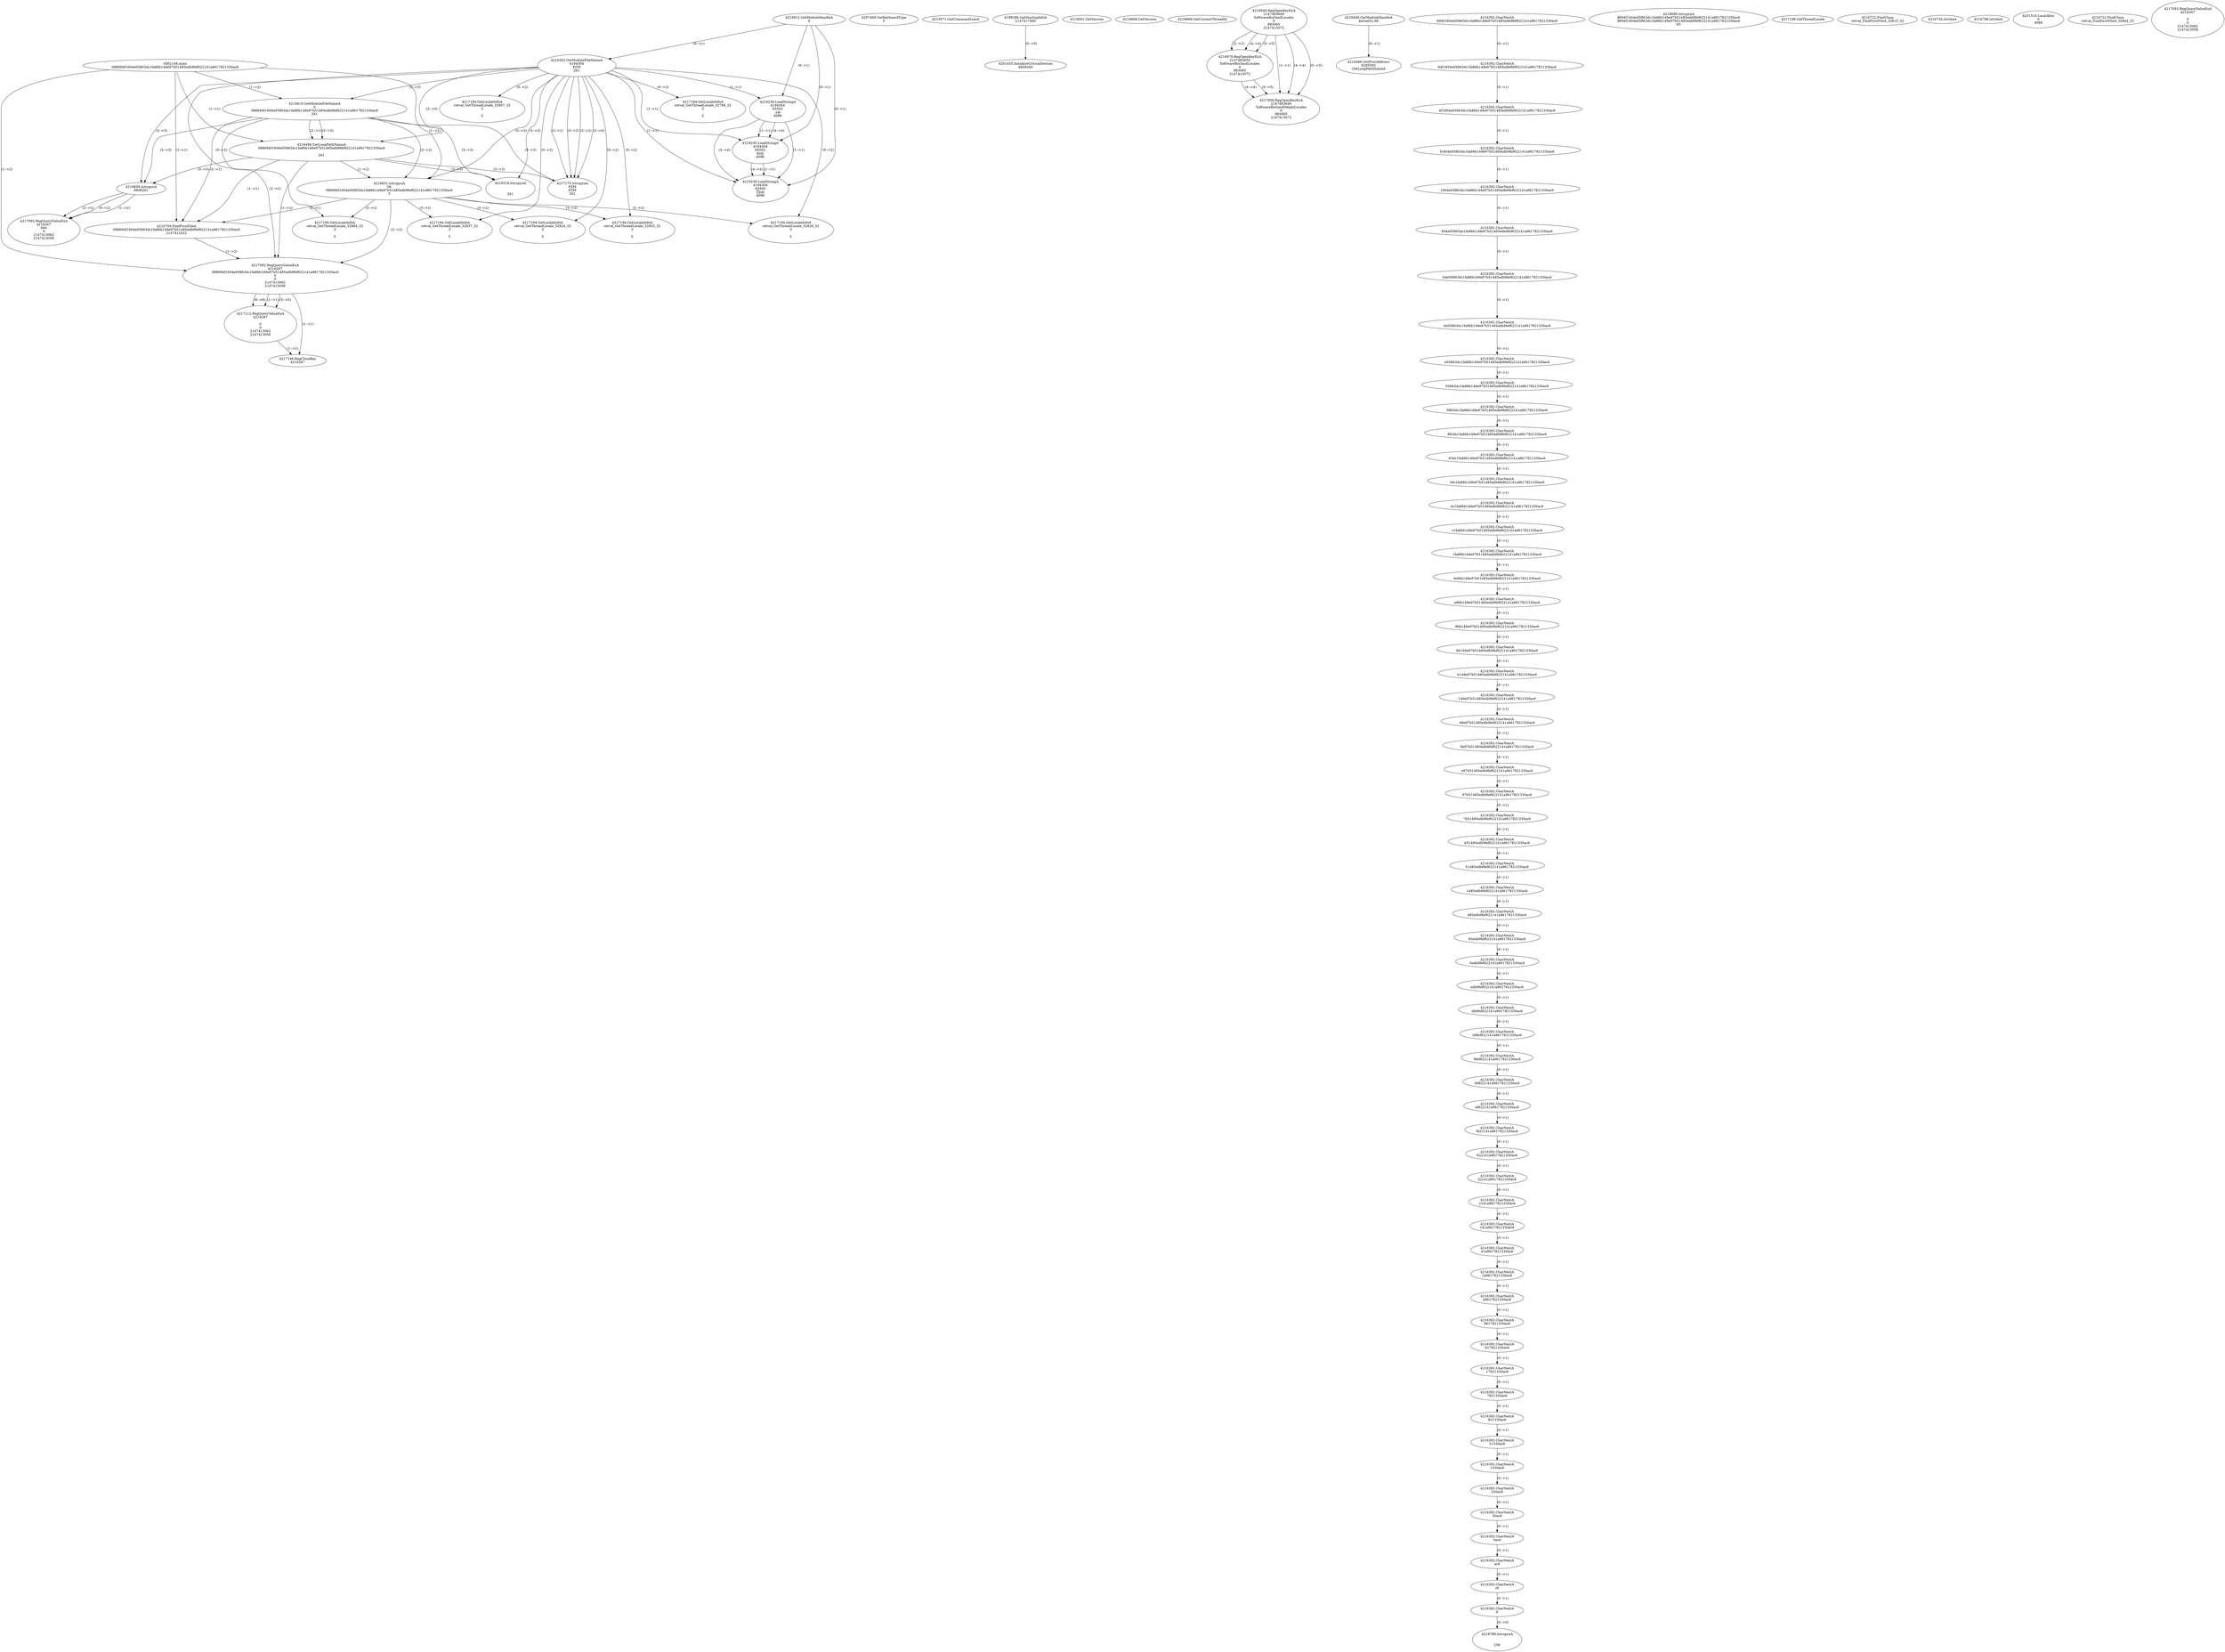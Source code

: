 // Global SCDG with merge call
digraph {
	0 [label="4562148.main
088694f1604e05863dc1fa86b149e97b51485edb9fef622141a9617821330ac6"]
	1 [label="4219912.GetModuleHandleA
0"]
	2 [label="4207469.GetKeyboardType
0"]
	3 [label="4219571.GetCommandLineA
"]
	4 [label="4199286.GetStartupInfoA
2147417460"]
	5 [label="4219591.GetVersion
"]
	6 [label="4219608.GetVersion
"]
	7 [label="4219668.GetCurrentThreadId
"]
	8 [label="4216262.GetModuleFileNameA
4194304
PZM
261"]
	1 -> 8 [label="(0-->1)"]
	9 [label="4216919.GetModuleFileNameA
0
088694f1604e05863dc1fa86b149e97b51485edb9fef622141a9617821330ac6
261"]
	0 -> 9 [label="(1-->2)"]
	8 -> 9 [label="(3-->3)"]
	10 [label="4216949.RegOpenKeyExA
2147483649
Software\Borland\Locales
0
983065
2147413072"]
	11 [label="4216979.RegOpenKeyExA
2147483650
Software\Borland\Locales
0
983065
2147413072"]
	10 -> 11 [label="(2-->2)"]
	10 -> 11 [label="(4-->4)"]
	10 -> 11 [label="(5-->5)"]
	12 [label="4216449.GetModuleHandleA
kernel32.dll"]
	13 [label="4216466.GetProcAddress
6295592
GetLongPathNameA"]
	12 -> 13 [label="(0-->1)"]
	14 [label="4216496.GetLongPathNameA
088694f1604e05863dc1fa86b149e97b51485edb9fef622141a9617821330ac6

261"]
	0 -> 14 [label="(1-->1)"]
	9 -> 14 [label="(2-->1)"]
	8 -> 14 [label="(3-->3)"]
	9 -> 14 [label="(3-->3)"]
	15 [label="4216631.lstrcpynA
08
088694f1604e05863dc1fa86b149e97b51485edb9fef622141a9617821330ac6
3"]
	0 -> 15 [label="(1-->2)"]
	9 -> 15 [label="(2-->2)"]
	14 -> 15 [label="(1-->2)"]
	8 -> 15 [label="(0-->3)"]
	16 [label="4216392.CharNextA
694f1604e05863dc1fa86b149e97b51485edb9fef622141a9617821330ac6"]
	17 [label="4216392.CharNextA
94f1604e05863dc1fa86b149e97b51485edb9fef622141a9617821330ac6"]
	16 -> 17 [label="(0-->1)"]
	18 [label="4216392.CharNextA
4f1604e05863dc1fa86b149e97b51485edb9fef622141a9617821330ac6"]
	17 -> 18 [label="(0-->1)"]
	19 [label="4216392.CharNextA
f1604e05863dc1fa86b149e97b51485edb9fef622141a9617821330ac6"]
	18 -> 19 [label="(0-->1)"]
	20 [label="4216392.CharNextA
1604e05863dc1fa86b149e97b51485edb9fef622141a9617821330ac6"]
	19 -> 20 [label="(0-->1)"]
	21 [label="4216392.CharNextA
604e05863dc1fa86b149e97b51485edb9fef622141a9617821330ac6"]
	20 -> 21 [label="(0-->1)"]
	22 [label="4216392.CharNextA
04e05863dc1fa86b149e97b51485edb9fef622141a9617821330ac6"]
	21 -> 22 [label="(0-->1)"]
	23 [label="4216392.CharNextA
4e05863dc1fa86b149e97b51485edb9fef622141a9617821330ac6"]
	22 -> 23 [label="(0-->1)"]
	24 [label="4216392.CharNextA
e05863dc1fa86b149e97b51485edb9fef622141a9617821330ac6"]
	23 -> 24 [label="(0-->1)"]
	25 [label="4216392.CharNextA
05863dc1fa86b149e97b51485edb9fef622141a9617821330ac6"]
	24 -> 25 [label="(0-->1)"]
	26 [label="4216392.CharNextA
5863dc1fa86b149e97b51485edb9fef622141a9617821330ac6"]
	25 -> 26 [label="(0-->1)"]
	27 [label="4216392.CharNextA
863dc1fa86b149e97b51485edb9fef622141a9617821330ac6"]
	26 -> 27 [label="(0-->1)"]
	28 [label="4216392.CharNextA
63dc1fa86b149e97b51485edb9fef622141a9617821330ac6"]
	27 -> 28 [label="(0-->1)"]
	29 [label="4216392.CharNextA
3dc1fa86b149e97b51485edb9fef622141a9617821330ac6"]
	28 -> 29 [label="(0-->1)"]
	30 [label="4216392.CharNextA
dc1fa86b149e97b51485edb9fef622141a9617821330ac6"]
	29 -> 30 [label="(0-->1)"]
	31 [label="4216392.CharNextA
c1fa86b149e97b51485edb9fef622141a9617821330ac6"]
	30 -> 31 [label="(0-->1)"]
	32 [label="4216392.CharNextA
1fa86b149e97b51485edb9fef622141a9617821330ac6"]
	31 -> 32 [label="(0-->1)"]
	33 [label="4216392.CharNextA
fa86b149e97b51485edb9fef622141a9617821330ac6"]
	32 -> 33 [label="(0-->1)"]
	34 [label="4216392.CharNextA
a86b149e97b51485edb9fef622141a9617821330ac6"]
	33 -> 34 [label="(0-->1)"]
	35 [label="4216392.CharNextA
86b149e97b51485edb9fef622141a9617821330ac6"]
	34 -> 35 [label="(0-->1)"]
	36 [label="4216392.CharNextA
6b149e97b51485edb9fef622141a9617821330ac6"]
	35 -> 36 [label="(0-->1)"]
	37 [label="4216392.CharNextA
b149e97b51485edb9fef622141a9617821330ac6"]
	36 -> 37 [label="(0-->1)"]
	38 [label="4216392.CharNextA
149e97b51485edb9fef622141a9617821330ac6"]
	37 -> 38 [label="(0-->1)"]
	39 [label="4216392.CharNextA
49e97b51485edb9fef622141a9617821330ac6"]
	38 -> 39 [label="(0-->1)"]
	40 [label="4216392.CharNextA
9e97b51485edb9fef622141a9617821330ac6"]
	39 -> 40 [label="(0-->1)"]
	41 [label="4216392.CharNextA
e97b51485edb9fef622141a9617821330ac6"]
	40 -> 41 [label="(0-->1)"]
	42 [label="4216392.CharNextA
97b51485edb9fef622141a9617821330ac6"]
	41 -> 42 [label="(0-->1)"]
	43 [label="4216392.CharNextA
7b51485edb9fef622141a9617821330ac6"]
	42 -> 43 [label="(0-->1)"]
	44 [label="4216392.CharNextA
b51485edb9fef622141a9617821330ac6"]
	43 -> 44 [label="(0-->1)"]
	45 [label="4216392.CharNextA
51485edb9fef622141a9617821330ac6"]
	44 -> 45 [label="(0-->1)"]
	46 [label="4216392.CharNextA
1485edb9fef622141a9617821330ac6"]
	45 -> 46 [label="(0-->1)"]
	47 [label="4216392.CharNextA
485edb9fef622141a9617821330ac6"]
	46 -> 47 [label="(0-->1)"]
	48 [label="4216392.CharNextA
85edb9fef622141a9617821330ac6"]
	47 -> 48 [label="(0-->1)"]
	49 [label="4216392.CharNextA
5edb9fef622141a9617821330ac6"]
	48 -> 49 [label="(0-->1)"]
	50 [label="4216392.CharNextA
edb9fef622141a9617821330ac6"]
	49 -> 50 [label="(0-->1)"]
	51 [label="4216392.CharNextA
db9fef622141a9617821330ac6"]
	50 -> 51 [label="(0-->1)"]
	52 [label="4216392.CharNextA
b9fef622141a9617821330ac6"]
	51 -> 52 [label="(0-->1)"]
	53 [label="4216392.CharNextA
9fef622141a9617821330ac6"]
	52 -> 53 [label="(0-->1)"]
	54 [label="4216392.CharNextA
fef622141a9617821330ac6"]
	53 -> 54 [label="(0-->1)"]
	55 [label="4216392.CharNextA
ef622141a9617821330ac6"]
	54 -> 55 [label="(0-->1)"]
	56 [label="4216392.CharNextA
f622141a9617821330ac6"]
	55 -> 56 [label="(0-->1)"]
	57 [label="4216392.CharNextA
622141a9617821330ac6"]
	56 -> 57 [label="(0-->1)"]
	58 [label="4216392.CharNextA
22141a9617821330ac6"]
	57 -> 58 [label="(0-->1)"]
	59 [label="4216392.CharNextA
2141a9617821330ac6"]
	58 -> 59 [label="(0-->1)"]
	60 [label="4216392.CharNextA
141a9617821330ac6"]
	59 -> 60 [label="(0-->1)"]
	61 [label="4216392.CharNextA
41a9617821330ac6"]
	60 -> 61 [label="(0-->1)"]
	62 [label="4216392.CharNextA
1a9617821330ac6"]
	61 -> 62 [label="(0-->1)"]
	63 [label="4216392.CharNextA
a9617821330ac6"]
	62 -> 63 [label="(0-->1)"]
	64 [label="4216392.CharNextA
9617821330ac6"]
	63 -> 64 [label="(0-->1)"]
	65 [label="4216392.CharNextA
617821330ac6"]
	64 -> 65 [label="(0-->1)"]
	66 [label="4216392.CharNextA
17821330ac6"]
	65 -> 66 [label="(0-->1)"]
	67 [label="4216392.CharNextA
7821330ac6"]
	66 -> 67 [label="(0-->1)"]
	68 [label="4216392.CharNextA
821330ac6"]
	67 -> 68 [label="(0-->1)"]
	69 [label="4216392.CharNextA
21330ac6"]
	68 -> 69 [label="(0-->1)"]
	70 [label="4216392.CharNextA
1330ac6"]
	69 -> 70 [label="(0-->1)"]
	71 [label="4216392.CharNextA
330ac6"]
	70 -> 71 [label="(0-->1)"]
	72 [label="4216392.CharNextA
30ac6"]
	71 -> 72 [label="(0-->1)"]
	73 [label="4216392.CharNextA
0ac6"]
	72 -> 73 [label="(0-->1)"]
	74 [label="4216392.CharNextA
ac6"]
	73 -> 74 [label="(0-->1)"]
	75 [label="4216392.CharNextA
c6"]
	74 -> 75 [label="(0-->1)"]
	76 [label="4216392.CharNextA
6"]
	75 -> 76 [label="(0-->1)"]
	77 [label="4216690.lstrcpynA
8694f1604e05863dc1fa86b149e97b51485edb9fef622141a9617821330ac6
8694f1604e05863dc1fa86b149e97b51485edb9fef622141a9617821330ac6
63"]
	78 [label="4216709.FindFirstFileA
088694f1604e05863dc1fa86b149e97b51485edb9fef622141a9617821330ac6
2147412422"]
	0 -> 78 [label="(1-->1)"]
	9 -> 78 [label="(2-->1)"]
	14 -> 78 [label="(1-->1)"]
	15 -> 78 [label="(2-->1)"]
	79 [label="4217082.RegQueryValueExA
4216267
088694f1604e05863dc1fa86b149e97b51485edb9fef622141a9617821330ac6
0
0
2147413062
2147413056"]
	0 -> 79 [label="(1-->2)"]
	9 -> 79 [label="(2-->2)"]
	14 -> 79 [label="(1-->2)"]
	15 -> 79 [label="(2-->2)"]
	78 -> 79 [label="(1-->2)"]
	80 [label="4217112.RegQueryValueExA
4216267

0
0
2147413062
2147413056"]
	79 -> 80 [label="(1-->1)"]
	79 -> 80 [label="(5-->5)"]
	79 -> 80 [label="(6-->6)"]
	81 [label="4217146.RegCloseKey
4216267"]
	79 -> 81 [label="(1-->1)"]
	80 -> 81 [label="(1-->1)"]
	82 [label="4217175.lstrcpynA
PZM
PZM
261"]
	8 -> 82 [label="(2-->1)"]
	8 -> 82 [label="(2-->2)"]
	8 -> 82 [label="(3-->3)"]
	9 -> 82 [label="(3-->3)"]
	14 -> 82 [label="(3-->3)"]
	8 -> 82 [label="(2-->0)"]
	83 [label="4217188.GetThreadLocale
"]
	84 [label="4217194.GetLocaleInfoA
retval_GetThreadLocale_32829_32
3

5"]
	8 -> 84 [label="(0-->2)"]
	15 -> 84 [label="(3-->2)"]
	85 [label="4219230.LoadStringA
4194304
65503
,s@
4096"]
	1 -> 85 [label="(0-->1)"]
	8 -> 85 [label="(1-->1)"]
	86 [label="4219230.LoadStringA
4194304
65502
$s@
4096"]
	1 -> 86 [label="(0-->1)"]
	8 -> 86 [label="(1-->1)"]
	85 -> 86 [label="(1-->1)"]
	85 -> 86 [label="(4-->4)"]
	87 [label="4219230.LoadStringA
4194304
65500
s@
4096"]
	1 -> 87 [label="(0-->1)"]
	8 -> 87 [label="(1-->1)"]
	85 -> 87 [label="(1-->1)"]
	86 -> 87 [label="(1-->1)"]
	85 -> 87 [label="(4-->4)"]
	86 -> 87 [label="(4-->4)"]
	88 [label="4216722.FindClose
retval_FindFirstFileA_32815_32"]
	89 [label="4216734.lstrlenA
"]
	90 [label="4216786.lstrcpynA


258"]
	76 -> 90 [label="(0-->0)"]
	91 [label="4216798.lstrlenA
"]
	92 [label="4216839.lstrcpynA
08\
08\
261"]
	8 -> 92 [label="(3-->3)"]
	9 -> 92 [label="(3-->3)"]
	14 -> 92 [label="(3-->3)"]
	93 [label="4217082.RegQueryValueExA
4216267
08\
0
0
2147413062
2147413056"]
	92 -> 93 [label="(1-->2)"]
	92 -> 93 [label="(2-->2)"]
	92 -> 93 [label="(0-->2)"]
	94 [label="4217194.GetLocaleInfoA
retval_GetThreadLocale_32853_32
3

5"]
	8 -> 94 [label="(0-->2)"]
	15 -> 94 [label="(3-->2)"]
	95 [label="4201455.InitializeCriticalSection
4859340"]
	4 -> 95 [label="(0-->0)"]
	96 [label="4201516.LocalAlloc
0
4088"]
	97 [label="4217194.GetLocaleInfoA
retval_GetThreadLocale_32837_32
3

5"]
	8 -> 97 [label="(0-->2)"]
	15 -> 97 [label="(3-->2)"]
	98 [label="4217009.RegOpenKeyExA
2147483649
Software\Borland\Delphi\Locales
0
983065
2147413072"]
	10 -> 98 [label="(1-->1)"]
	10 -> 98 [label="(4-->4)"]
	11 -> 98 [label="(4-->4)"]
	10 -> 98 [label="(5-->5)"]
	11 -> 98 [label="(5-->5)"]
	99 [label="4216722.FindClose
retval_FindFirstFileA_32844_32"]
	100 [label="4217194.GetLocaleInfoA
retval_GetThreadLocale_32884_32
3

5"]
	8 -> 100 [label="(0-->2)"]
	15 -> 100 [label="(3-->2)"]
	101 [label="4216518.lstrcpynA


261"]
	8 -> 101 [label="(3-->3)"]
	9 -> 101 [label="(3-->3)"]
	14 -> 101 [label="(3-->3)"]
	102 [label="4217082.RegQueryValueExA
4216267

0
0
2147413062
2147413056"]
	103 [label="4217194.GetLocaleInfoA
retval_GetThreadLocale_32788_32
3

5"]
	8 -> 103 [label="(0-->2)"]
	104 [label="4217194.GetLocaleInfoA
retval_GetThreadLocale_32824_32
3

5"]
	8 -> 104 [label="(0-->2)"]
	15 -> 104 [label="(3-->2)"]
	105 [label="4217194.GetLocaleInfoA
retval_GetThreadLocale_32807_32
3

5"]
	8 -> 105 [label="(0-->2)"]
}
